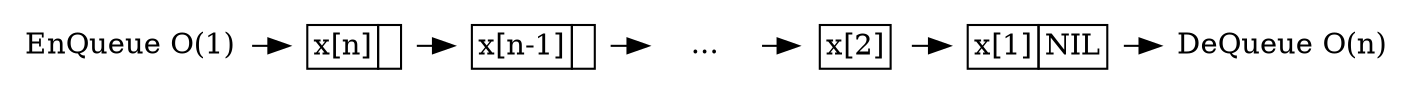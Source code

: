 digraph G{
	margin="0"
         node[shape=plaintext]
         n1[label=<<table BORDER="0" CELLBORDER="1" CELLSPACING="0">
            <tr><td>x[n]</td><td> </td></tr></table>>];
         n2[label=<<table BORDER="0" CELLBORDER="1" CELLSPACING="0">
            <tr><td>x[n-1]</td><td> </td></tr></table>>];
         ni[shape=plaintext, label="..."];
         n1n[label=<<table BORDER="0" CELLBORDER="1" CELLSPACING="0">
             <tr><td>x[2]</td></tr></table>>];
         nn[label=<<table BORDER="0" CELLBORDER="1" CELLSPACING="0">
             <tr><td>x[1]</td><td>NIL</td></tr></table>>];
         head[shape=plaintext, label="EnQueue O(1)"];
         tail[shape=plaintext, label="DeQueue O(n)"];
         head->n1->n2->ni->n1n->nn->tail;
         {rank=same head n1 n2 ni n1n nn tail}
}
